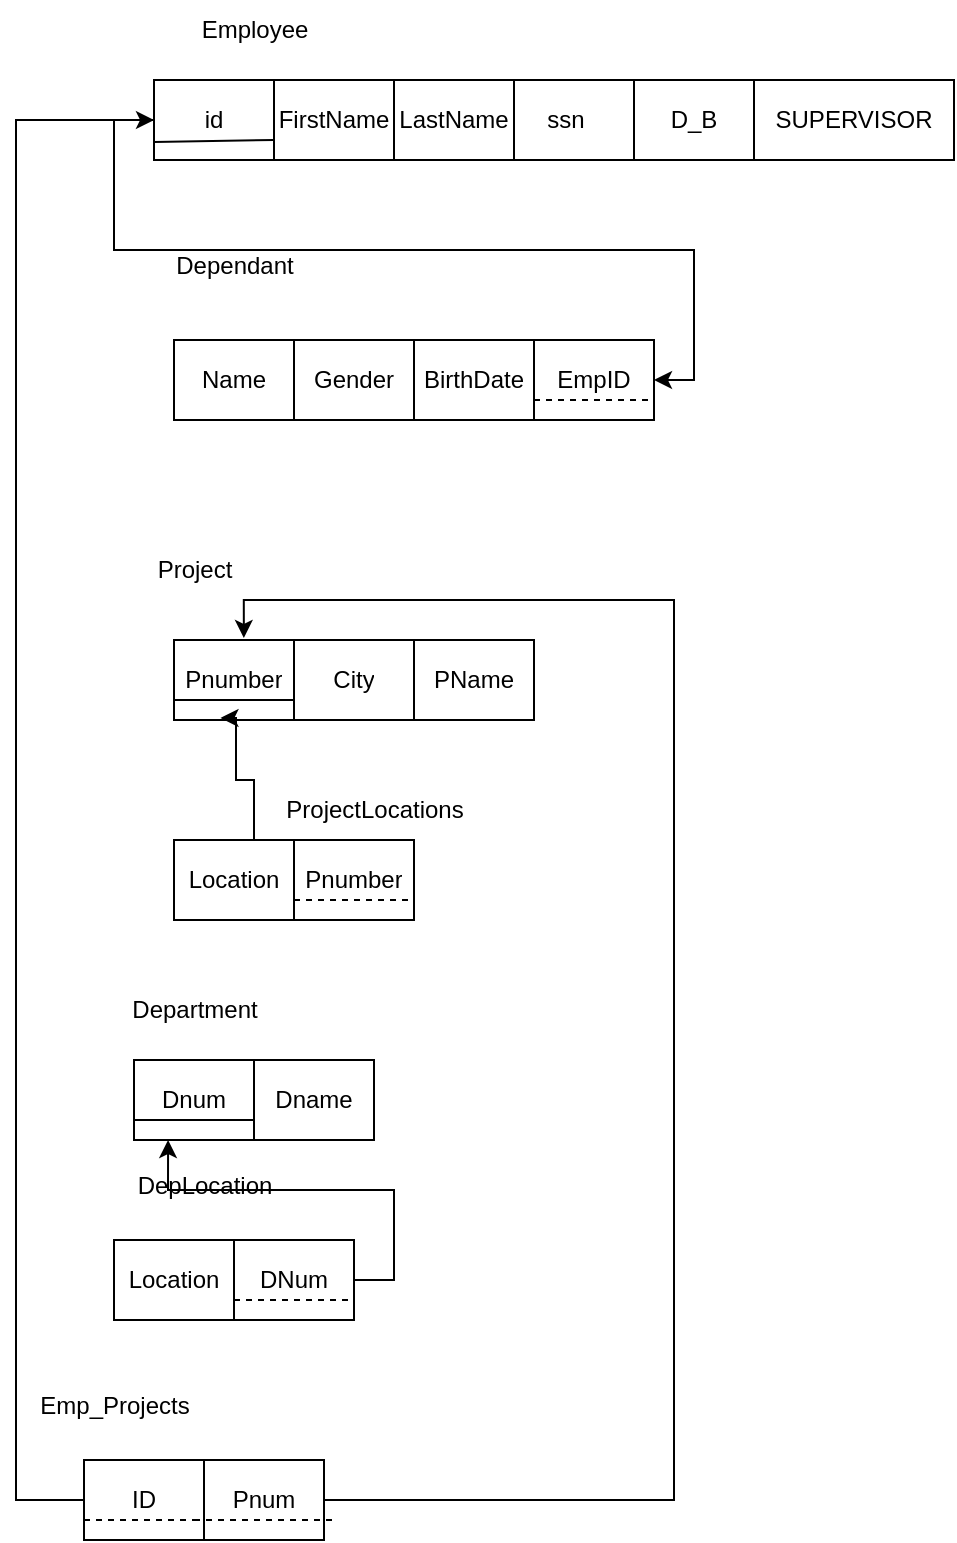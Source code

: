 <mxfile version="24.2.5" type="device">
  <diagram name="Page-1" id="11nQMRTRvmJ3DePSDTIK">
    <mxGraphModel dx="2284" dy="836" grid="1" gridSize="10" guides="1" tooltips="1" connect="1" arrows="1" fold="1" page="1" pageScale="1" pageWidth="850" pageHeight="1100" math="0" shadow="0">
      <root>
        <mxCell id="0" />
        <mxCell id="1" parent="0" />
        <mxCell id="ww3P6Ii7L1ldnjHMG_at-1" value="" style="shape=table;startSize=0;container=1;collapsible=0;childLayout=tableLayout;" vertex="1" parent="1">
          <mxGeometry x="20" y="80" width="400" height="40" as="geometry" />
        </mxCell>
        <mxCell id="ww3P6Ii7L1ldnjHMG_at-2" value="" style="shape=tableRow;horizontal=0;startSize=0;swimlaneHead=0;swimlaneBody=0;strokeColor=inherit;top=0;left=0;bottom=0;right=0;collapsible=0;dropTarget=0;fillColor=none;points=[[0,0.5],[1,0.5]];portConstraint=eastwest;" vertex="1" parent="ww3P6Ii7L1ldnjHMG_at-1">
          <mxGeometry width="400" height="40" as="geometry" />
        </mxCell>
        <mxCell id="ww3P6Ii7L1ldnjHMG_at-7" value="id" style="shape=partialRectangle;html=1;whiteSpace=wrap;connectable=0;strokeColor=inherit;overflow=hidden;fillColor=none;top=0;left=0;bottom=0;right=0;pointerEvents=1;" vertex="1" parent="ww3P6Ii7L1ldnjHMG_at-2">
          <mxGeometry width="60" height="40" as="geometry">
            <mxRectangle width="60" height="40" as="alternateBounds" />
          </mxGeometry>
        </mxCell>
        <mxCell id="ww3P6Ii7L1ldnjHMG_at-3" value="FirstName" style="shape=partialRectangle;html=1;whiteSpace=wrap;connectable=0;strokeColor=inherit;overflow=hidden;fillColor=none;top=0;left=0;bottom=0;right=0;pointerEvents=1;" vertex="1" parent="ww3P6Ii7L1ldnjHMG_at-2">
          <mxGeometry x="60" width="60" height="40" as="geometry">
            <mxRectangle width="60" height="40" as="alternateBounds" />
          </mxGeometry>
        </mxCell>
        <mxCell id="ww3P6Ii7L1ldnjHMG_at-4" value="LastName" style="shape=partialRectangle;html=1;whiteSpace=wrap;connectable=0;strokeColor=inherit;overflow=hidden;fillColor=none;top=0;left=0;bottom=0;right=0;pointerEvents=1;" vertex="1" parent="ww3P6Ii7L1ldnjHMG_at-2">
          <mxGeometry x="120" width="60" height="40" as="geometry">
            <mxRectangle width="60" height="40" as="alternateBounds" />
          </mxGeometry>
        </mxCell>
        <mxCell id="ww3P6Ii7L1ldnjHMG_at-5" value="ssn&lt;span style=&quot;white-space: pre;&quot;&gt;&#x9;&lt;/span&gt;" style="shape=partialRectangle;html=1;whiteSpace=wrap;connectable=0;strokeColor=inherit;overflow=hidden;fillColor=none;top=0;left=0;bottom=0;right=0;pointerEvents=1;" vertex="1" parent="ww3P6Ii7L1ldnjHMG_at-2">
          <mxGeometry x="180" width="60" height="40" as="geometry">
            <mxRectangle width="60" height="40" as="alternateBounds" />
          </mxGeometry>
        </mxCell>
        <mxCell id="ww3P6Ii7L1ldnjHMG_at-6" value="D_B" style="shape=partialRectangle;html=1;whiteSpace=wrap;connectable=0;strokeColor=inherit;overflow=hidden;fillColor=none;top=0;left=0;bottom=0;right=0;pointerEvents=1;" vertex="1" parent="ww3P6Ii7L1ldnjHMG_at-2">
          <mxGeometry x="240" width="60" height="40" as="geometry">
            <mxRectangle width="60" height="40" as="alternateBounds" />
          </mxGeometry>
        </mxCell>
        <mxCell id="ww3P6Ii7L1ldnjHMG_at-24" value="SUPERVISOR" style="shape=partialRectangle;html=1;whiteSpace=wrap;connectable=0;strokeColor=inherit;overflow=hidden;fillColor=none;top=0;left=0;bottom=0;right=0;pointerEvents=1;" vertex="1" parent="ww3P6Ii7L1ldnjHMG_at-2">
          <mxGeometry x="300" width="100" height="40" as="geometry">
            <mxRectangle width="100" height="40" as="alternateBounds" />
          </mxGeometry>
        </mxCell>
        <mxCell id="ww3P6Ii7L1ldnjHMG_at-8" value="Employee" style="text;html=1;align=center;verticalAlign=middle;resizable=0;points=[];autosize=1;strokeColor=none;fillColor=none;" vertex="1" parent="1">
          <mxGeometry x="30" y="40" width="80" height="30" as="geometry" />
        </mxCell>
        <mxCell id="ww3P6Ii7L1ldnjHMG_at-9" value="" style="shape=table;startSize=0;container=1;collapsible=0;childLayout=tableLayout;" vertex="1" parent="1">
          <mxGeometry x="30" y="210" width="240" height="40" as="geometry" />
        </mxCell>
        <mxCell id="ww3P6Ii7L1ldnjHMG_at-10" value="" style="shape=tableRow;horizontal=0;startSize=0;swimlaneHead=0;swimlaneBody=0;strokeColor=inherit;top=0;left=0;bottom=0;right=0;collapsible=0;dropTarget=0;fillColor=none;points=[[0,0.5],[1,0.5]];portConstraint=eastwest;" vertex="1" parent="ww3P6Ii7L1ldnjHMG_at-9">
          <mxGeometry width="240" height="40" as="geometry" />
        </mxCell>
        <mxCell id="ww3P6Ii7L1ldnjHMG_at-11" value="Name" style="shape=partialRectangle;html=1;whiteSpace=wrap;connectable=0;strokeColor=inherit;overflow=hidden;fillColor=none;top=0;left=0;bottom=0;right=0;pointerEvents=1;" vertex="1" parent="ww3P6Ii7L1ldnjHMG_at-10">
          <mxGeometry width="60" height="40" as="geometry">
            <mxRectangle width="60" height="40" as="alternateBounds" />
          </mxGeometry>
        </mxCell>
        <mxCell id="ww3P6Ii7L1ldnjHMG_at-12" value="Gender" style="shape=partialRectangle;html=1;whiteSpace=wrap;connectable=0;strokeColor=inherit;overflow=hidden;fillColor=none;top=0;left=0;bottom=0;right=0;pointerEvents=1;" vertex="1" parent="ww3P6Ii7L1ldnjHMG_at-10">
          <mxGeometry x="60" width="60" height="40" as="geometry">
            <mxRectangle width="60" height="40" as="alternateBounds" />
          </mxGeometry>
        </mxCell>
        <mxCell id="ww3P6Ii7L1ldnjHMG_at-13" value="BirthDate" style="shape=partialRectangle;html=1;whiteSpace=wrap;connectable=0;strokeColor=inherit;overflow=hidden;fillColor=none;top=0;left=0;bottom=0;right=0;pointerEvents=1;" vertex="1" parent="ww3P6Ii7L1ldnjHMG_at-10">
          <mxGeometry x="120" width="60" height="40" as="geometry">
            <mxRectangle width="60" height="40" as="alternateBounds" />
          </mxGeometry>
        </mxCell>
        <mxCell id="ww3P6Ii7L1ldnjHMG_at-14" value="EmpID" style="shape=partialRectangle;html=1;whiteSpace=wrap;connectable=0;strokeColor=inherit;overflow=hidden;fillColor=none;top=0;left=0;bottom=0;right=0;pointerEvents=1;" vertex="1" parent="ww3P6Ii7L1ldnjHMG_at-10">
          <mxGeometry x="180" width="60" height="40" as="geometry">
            <mxRectangle width="60" height="40" as="alternateBounds" />
          </mxGeometry>
        </mxCell>
        <mxCell id="ww3P6Ii7L1ldnjHMG_at-15" value="Dependant" style="text;html=1;align=center;verticalAlign=middle;resizable=0;points=[];autosize=1;strokeColor=none;fillColor=none;" vertex="1" parent="1">
          <mxGeometry x="20" y="158" width="80" height="30" as="geometry" />
        </mxCell>
        <mxCell id="ww3P6Ii7L1ldnjHMG_at-16" value="" style="shape=table;startSize=0;container=1;collapsible=0;childLayout=tableLayout;" vertex="1" parent="1">
          <mxGeometry x="30" y="360" width="180" height="40" as="geometry" />
        </mxCell>
        <mxCell id="ww3P6Ii7L1ldnjHMG_at-17" value="" style="shape=tableRow;horizontal=0;startSize=0;swimlaneHead=0;swimlaneBody=0;strokeColor=inherit;top=0;left=0;bottom=0;right=0;collapsible=0;dropTarget=0;fillColor=none;points=[[0,0.5],[1,0.5]];portConstraint=eastwest;" vertex="1" parent="ww3P6Ii7L1ldnjHMG_at-16">
          <mxGeometry width="180" height="40" as="geometry" />
        </mxCell>
        <mxCell id="ww3P6Ii7L1ldnjHMG_at-18" value="Pnumber" style="shape=partialRectangle;html=1;whiteSpace=wrap;connectable=0;strokeColor=inherit;overflow=hidden;fillColor=none;top=0;left=0;bottom=0;right=0;pointerEvents=1;" vertex="1" parent="ww3P6Ii7L1ldnjHMG_at-17">
          <mxGeometry width="60" height="40" as="geometry">
            <mxRectangle width="60" height="40" as="alternateBounds" />
          </mxGeometry>
        </mxCell>
        <mxCell id="ww3P6Ii7L1ldnjHMG_at-19" value="City" style="shape=partialRectangle;html=1;whiteSpace=wrap;connectable=0;strokeColor=inherit;overflow=hidden;fillColor=none;top=0;left=0;bottom=0;right=0;pointerEvents=1;" vertex="1" parent="ww3P6Ii7L1ldnjHMG_at-17">
          <mxGeometry x="60" width="60" height="40" as="geometry">
            <mxRectangle width="60" height="40" as="alternateBounds" />
          </mxGeometry>
        </mxCell>
        <mxCell id="ww3P6Ii7L1ldnjHMG_at-20" value="PName" style="shape=partialRectangle;html=1;whiteSpace=wrap;connectable=0;strokeColor=inherit;overflow=hidden;fillColor=none;top=0;left=0;bottom=0;right=0;pointerEvents=1;" vertex="1" parent="ww3P6Ii7L1ldnjHMG_at-17">
          <mxGeometry x="120" width="60" height="40" as="geometry">
            <mxRectangle width="60" height="40" as="alternateBounds" />
          </mxGeometry>
        </mxCell>
        <mxCell id="ww3P6Ii7L1ldnjHMG_at-22" value="Project" style="text;html=1;align=center;verticalAlign=middle;resizable=0;points=[];autosize=1;strokeColor=none;fillColor=none;" vertex="1" parent="1">
          <mxGeometry x="10" y="310" width="60" height="30" as="geometry" />
        </mxCell>
        <mxCell id="ww3P6Ii7L1ldnjHMG_at-25" style="edgeStyle=orthogonalEdgeStyle;rounded=0;orthogonalLoop=1;jettySize=auto;html=1;entryX=1;entryY=0.5;entryDx=0;entryDy=0;" edge="1" parent="1" source="ww3P6Ii7L1ldnjHMG_at-2" target="ww3P6Ii7L1ldnjHMG_at-10">
          <mxGeometry relative="1" as="geometry" />
        </mxCell>
        <mxCell id="ww3P6Ii7L1ldnjHMG_at-26" value="" style="endArrow=none;html=1;rounded=0;exitX=0;exitY=0.775;exitDx=0;exitDy=0;exitPerimeter=0;" edge="1" parent="1" source="ww3P6Ii7L1ldnjHMG_at-2">
          <mxGeometry width="50" height="50" relative="1" as="geometry">
            <mxPoint x="30" y="110" as="sourcePoint" />
            <mxPoint x="80" y="110" as="targetPoint" />
          </mxGeometry>
        </mxCell>
        <mxCell id="ww3P6Ii7L1ldnjHMG_at-28" value="" style="endArrow=none;dashed=1;html=1;rounded=0;" edge="1" parent="1">
          <mxGeometry width="50" height="50" relative="1" as="geometry">
            <mxPoint x="210" y="240" as="sourcePoint" />
            <mxPoint x="270" y="240" as="targetPoint" />
          </mxGeometry>
        </mxCell>
        <mxCell id="ww3P6Ii7L1ldnjHMG_at-29" value="" style="shape=table;startSize=0;container=1;collapsible=0;childLayout=tableLayout;" vertex="1" parent="1">
          <mxGeometry x="30" y="460" width="120" height="40" as="geometry" />
        </mxCell>
        <mxCell id="ww3P6Ii7L1ldnjHMG_at-30" value="" style="shape=tableRow;horizontal=0;startSize=0;swimlaneHead=0;swimlaneBody=0;strokeColor=inherit;top=0;left=0;bottom=0;right=0;collapsible=0;dropTarget=0;fillColor=none;points=[[0,0.5],[1,0.5]];portConstraint=eastwest;" vertex="1" parent="ww3P6Ii7L1ldnjHMG_at-29">
          <mxGeometry width="120" height="40" as="geometry" />
        </mxCell>
        <mxCell id="ww3P6Ii7L1ldnjHMG_at-31" value="Location" style="shape=partialRectangle;html=1;whiteSpace=wrap;connectable=0;strokeColor=inherit;overflow=hidden;fillColor=none;top=0;left=0;bottom=0;right=0;pointerEvents=1;" vertex="1" parent="ww3P6Ii7L1ldnjHMG_at-30">
          <mxGeometry width="60" height="40" as="geometry">
            <mxRectangle width="60" height="40" as="alternateBounds" />
          </mxGeometry>
        </mxCell>
        <mxCell id="ww3P6Ii7L1ldnjHMG_at-32" value="Pnumber" style="shape=partialRectangle;html=1;whiteSpace=wrap;connectable=0;strokeColor=inherit;overflow=hidden;fillColor=none;top=0;left=0;bottom=0;right=0;pointerEvents=1;" vertex="1" parent="ww3P6Ii7L1ldnjHMG_at-30">
          <mxGeometry x="60" width="60" height="40" as="geometry">
            <mxRectangle width="60" height="40" as="alternateBounds" />
          </mxGeometry>
        </mxCell>
        <mxCell id="ww3P6Ii7L1ldnjHMG_at-34" value="ProjectLocations" style="text;html=1;align=center;verticalAlign=middle;resizable=0;points=[];autosize=1;strokeColor=none;fillColor=none;" vertex="1" parent="1">
          <mxGeometry x="75" y="430" width="110" height="30" as="geometry" />
        </mxCell>
        <mxCell id="ww3P6Ii7L1ldnjHMG_at-36" value="Department" style="text;html=1;align=center;verticalAlign=middle;resizable=0;points=[];autosize=1;strokeColor=none;fillColor=none;" vertex="1" parent="1">
          <mxGeometry x="-5" y="530" width="90" height="30" as="geometry" />
        </mxCell>
        <mxCell id="ww3P6Ii7L1ldnjHMG_at-37" value="" style="shape=table;startSize=0;container=1;collapsible=0;childLayout=tableLayout;" vertex="1" parent="1">
          <mxGeometry x="10" y="570" width="120" height="40" as="geometry" />
        </mxCell>
        <mxCell id="ww3P6Ii7L1ldnjHMG_at-38" value="" style="shape=tableRow;horizontal=0;startSize=0;swimlaneHead=0;swimlaneBody=0;strokeColor=inherit;top=0;left=0;bottom=0;right=0;collapsible=0;dropTarget=0;fillColor=none;points=[[0,0.5],[1,0.5]];portConstraint=eastwest;" vertex="1" parent="ww3P6Ii7L1ldnjHMG_at-37">
          <mxGeometry width="120" height="40" as="geometry" />
        </mxCell>
        <mxCell id="ww3P6Ii7L1ldnjHMG_at-39" value="Dnum" style="shape=partialRectangle;html=1;whiteSpace=wrap;connectable=0;strokeColor=inherit;overflow=hidden;fillColor=none;top=0;left=0;bottom=0;right=0;pointerEvents=1;" vertex="1" parent="ww3P6Ii7L1ldnjHMG_at-38">
          <mxGeometry width="60" height="40" as="geometry">
            <mxRectangle width="60" height="40" as="alternateBounds" />
          </mxGeometry>
        </mxCell>
        <mxCell id="ww3P6Ii7L1ldnjHMG_at-40" value="Dname" style="shape=partialRectangle;html=1;whiteSpace=wrap;connectable=0;strokeColor=inherit;overflow=hidden;fillColor=none;top=0;left=0;bottom=0;right=0;pointerEvents=1;" vertex="1" parent="ww3P6Ii7L1ldnjHMG_at-38">
          <mxGeometry x="60" width="60" height="40" as="geometry">
            <mxRectangle width="60" height="40" as="alternateBounds" />
          </mxGeometry>
        </mxCell>
        <mxCell id="ww3P6Ii7L1ldnjHMG_at-43" style="edgeStyle=orthogonalEdgeStyle;rounded=0;orthogonalLoop=1;jettySize=auto;html=1;entryX=0.129;entryY=0.975;entryDx=0;entryDy=0;entryPerimeter=0;" edge="1" parent="1" source="ww3P6Ii7L1ldnjHMG_at-30" target="ww3P6Ii7L1ldnjHMG_at-17">
          <mxGeometry relative="1" as="geometry">
            <mxPoint x="60" y="410" as="targetPoint" />
            <Array as="points">
              <mxPoint x="70" y="430" />
              <mxPoint x="61" y="430" />
            </Array>
          </mxGeometry>
        </mxCell>
        <mxCell id="ww3P6Ii7L1ldnjHMG_at-44" value="DepLocation" style="text;html=1;align=center;verticalAlign=middle;resizable=0;points=[];autosize=1;strokeColor=none;fillColor=none;" vertex="1" parent="1">
          <mxGeometry y="618" width="90" height="30" as="geometry" />
        </mxCell>
        <mxCell id="ww3P6Ii7L1ldnjHMG_at-45" value="" style="shape=table;startSize=0;container=1;collapsible=0;childLayout=tableLayout;" vertex="1" parent="1">
          <mxGeometry y="660" width="120" height="40" as="geometry" />
        </mxCell>
        <mxCell id="ww3P6Ii7L1ldnjHMG_at-46" value="" style="shape=tableRow;horizontal=0;startSize=0;swimlaneHead=0;swimlaneBody=0;strokeColor=inherit;top=0;left=0;bottom=0;right=0;collapsible=0;dropTarget=0;fillColor=none;points=[[0,0.5],[1,0.5]];portConstraint=eastwest;" vertex="1" parent="ww3P6Ii7L1ldnjHMG_at-45">
          <mxGeometry width="120" height="40" as="geometry" />
        </mxCell>
        <mxCell id="ww3P6Ii7L1ldnjHMG_at-47" value="Location" style="shape=partialRectangle;html=1;whiteSpace=wrap;connectable=0;strokeColor=inherit;overflow=hidden;fillColor=none;top=0;left=0;bottom=0;right=0;pointerEvents=1;" vertex="1" parent="ww3P6Ii7L1ldnjHMG_at-46">
          <mxGeometry width="60" height="40" as="geometry">
            <mxRectangle width="60" height="40" as="alternateBounds" />
          </mxGeometry>
        </mxCell>
        <mxCell id="ww3P6Ii7L1ldnjHMG_at-48" value="DNum" style="shape=partialRectangle;html=1;whiteSpace=wrap;connectable=0;strokeColor=inherit;overflow=hidden;fillColor=none;top=0;left=0;bottom=0;right=0;pointerEvents=1;" vertex="1" parent="ww3P6Ii7L1ldnjHMG_at-46">
          <mxGeometry x="60" width="60" height="40" as="geometry">
            <mxRectangle width="60" height="40" as="alternateBounds" />
          </mxGeometry>
        </mxCell>
        <mxCell id="ww3P6Ii7L1ldnjHMG_at-51" style="edgeStyle=orthogonalEdgeStyle;rounded=0;orthogonalLoop=1;jettySize=auto;html=1;entryX=0.142;entryY=1;entryDx=0;entryDy=0;entryPerimeter=0;" edge="1" parent="1" source="ww3P6Ii7L1ldnjHMG_at-46" target="ww3P6Ii7L1ldnjHMG_at-38">
          <mxGeometry relative="1" as="geometry" />
        </mxCell>
        <mxCell id="ww3P6Ii7L1ldnjHMG_at-52" value="" style="endArrow=none;dashed=1;html=1;rounded=0;" edge="1" parent="1">
          <mxGeometry width="50" height="50" relative="1" as="geometry">
            <mxPoint x="90" y="490" as="sourcePoint" />
            <mxPoint x="150" y="490" as="targetPoint" />
          </mxGeometry>
        </mxCell>
        <mxCell id="ww3P6Ii7L1ldnjHMG_at-53" value="" style="endArrow=none;html=1;rounded=0;" edge="1" parent="1">
          <mxGeometry width="50" height="50" relative="1" as="geometry">
            <mxPoint x="30" y="390" as="sourcePoint" />
            <mxPoint x="90" y="390" as="targetPoint" />
          </mxGeometry>
        </mxCell>
        <mxCell id="ww3P6Ii7L1ldnjHMG_at-54" value="" style="endArrow=none;html=1;rounded=0;" edge="1" parent="1">
          <mxGeometry width="50" height="50" relative="1" as="geometry">
            <mxPoint x="10" y="600" as="sourcePoint" />
            <mxPoint x="70" y="600" as="targetPoint" />
          </mxGeometry>
        </mxCell>
        <mxCell id="ww3P6Ii7L1ldnjHMG_at-55" value="" style="endArrow=none;dashed=1;html=1;rounded=0;" edge="1" parent="1">
          <mxGeometry width="50" height="50" relative="1" as="geometry">
            <mxPoint x="60" y="690" as="sourcePoint" />
            <mxPoint x="120" y="690" as="targetPoint" />
          </mxGeometry>
        </mxCell>
        <mxCell id="ww3P6Ii7L1ldnjHMG_at-56" value="Emp_Projects" style="text;html=1;align=center;verticalAlign=middle;resizable=0;points=[];autosize=1;strokeColor=none;fillColor=none;" vertex="1" parent="1">
          <mxGeometry x="-50" y="728" width="100" height="30" as="geometry" />
        </mxCell>
        <mxCell id="ww3P6Ii7L1ldnjHMG_at-57" value="" style="shape=table;startSize=0;container=1;collapsible=0;childLayout=tableLayout;" vertex="1" parent="1">
          <mxGeometry x="-15" y="770" width="120" height="40" as="geometry" />
        </mxCell>
        <mxCell id="ww3P6Ii7L1ldnjHMG_at-58" value="" style="shape=tableRow;horizontal=0;startSize=0;swimlaneHead=0;swimlaneBody=0;strokeColor=inherit;top=0;left=0;bottom=0;right=0;collapsible=0;dropTarget=0;fillColor=none;points=[[0,0.5],[1,0.5]];portConstraint=eastwest;" vertex="1" parent="ww3P6Ii7L1ldnjHMG_at-57">
          <mxGeometry width="120" height="40" as="geometry" />
        </mxCell>
        <mxCell id="ww3P6Ii7L1ldnjHMG_at-59" value="ID" style="shape=partialRectangle;html=1;whiteSpace=wrap;connectable=0;strokeColor=inherit;overflow=hidden;fillColor=none;top=0;left=0;bottom=0;right=0;pointerEvents=1;" vertex="1" parent="ww3P6Ii7L1ldnjHMG_at-58">
          <mxGeometry width="60" height="40" as="geometry">
            <mxRectangle width="60" height="40" as="alternateBounds" />
          </mxGeometry>
        </mxCell>
        <mxCell id="ww3P6Ii7L1ldnjHMG_at-60" value="Pnum" style="shape=partialRectangle;html=1;whiteSpace=wrap;connectable=0;strokeColor=inherit;overflow=hidden;fillColor=none;top=0;left=0;bottom=0;right=0;pointerEvents=1;" vertex="1" parent="ww3P6Ii7L1ldnjHMG_at-58">
          <mxGeometry x="60" width="60" height="40" as="geometry">
            <mxRectangle width="60" height="40" as="alternateBounds" />
          </mxGeometry>
        </mxCell>
        <mxCell id="ww3P6Ii7L1ldnjHMG_at-62" value="" style="endArrow=none;dashed=1;html=1;rounded=0;" edge="1" parent="1">
          <mxGeometry width="50" height="50" relative="1" as="geometry">
            <mxPoint x="-15" y="800" as="sourcePoint" />
            <mxPoint x="40" y="800" as="targetPoint" />
          </mxGeometry>
        </mxCell>
        <mxCell id="ww3P6Ii7L1ldnjHMG_at-63" value="" style="endArrow=none;dashed=1;html=1;rounded=0;" edge="1" parent="1">
          <mxGeometry width="50" height="50" relative="1" as="geometry">
            <mxPoint x="40" y="800" as="sourcePoint" />
            <mxPoint x="110" y="800" as="targetPoint" />
          </mxGeometry>
        </mxCell>
        <mxCell id="ww3P6Ii7L1ldnjHMG_at-64" style="edgeStyle=orthogonalEdgeStyle;rounded=0;orthogonalLoop=1;jettySize=auto;html=1;entryX=0;entryY=0.5;entryDx=0;entryDy=0;" edge="1" parent="1" source="ww3P6Ii7L1ldnjHMG_at-58" target="ww3P6Ii7L1ldnjHMG_at-2">
          <mxGeometry relative="1" as="geometry">
            <mxPoint x="-50" y="80" as="targetPoint" />
            <Array as="points">
              <mxPoint x="-49" y="790" />
              <mxPoint x="-49" y="100" />
            </Array>
          </mxGeometry>
        </mxCell>
        <mxCell id="ww3P6Ii7L1ldnjHMG_at-67" style="edgeStyle=orthogonalEdgeStyle;rounded=0;orthogonalLoop=1;jettySize=auto;html=1;entryX=0.194;entryY=-0.025;entryDx=0;entryDy=0;entryPerimeter=0;" edge="1" parent="1" source="ww3P6Ii7L1ldnjHMG_at-58" target="ww3P6Ii7L1ldnjHMG_at-17">
          <mxGeometry relative="1" as="geometry">
            <Array as="points">
              <mxPoint x="280" y="790" />
              <mxPoint x="280" y="340" />
              <mxPoint x="65" y="340" />
            </Array>
          </mxGeometry>
        </mxCell>
      </root>
    </mxGraphModel>
  </diagram>
</mxfile>
